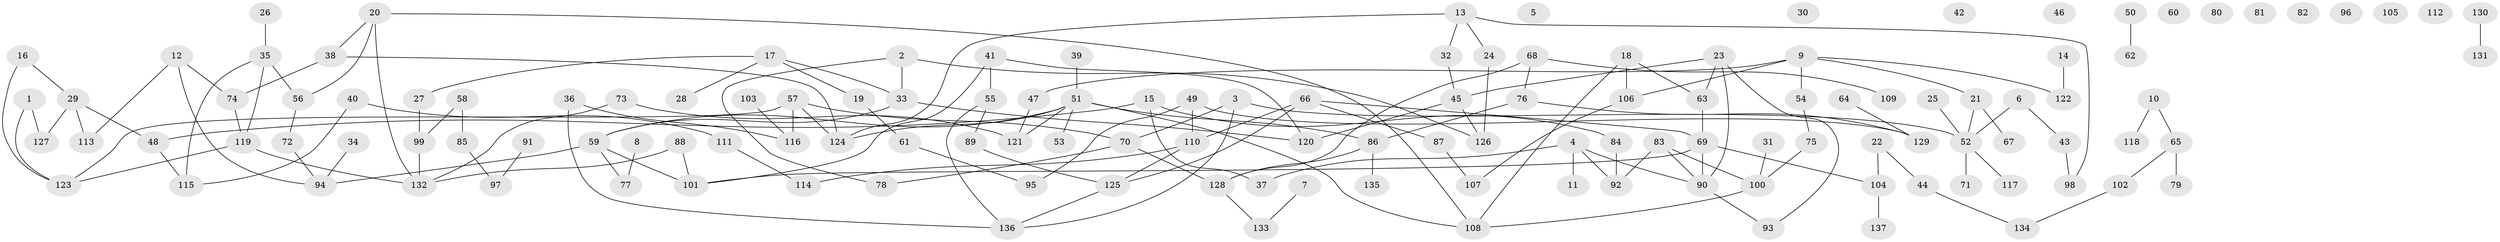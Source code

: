 // Generated by graph-tools (version 1.1) at 2025/13/03/09/25 04:13:05]
// undirected, 137 vertices, 163 edges
graph export_dot {
graph [start="1"]
  node [color=gray90,style=filled];
  1;
  2;
  3;
  4;
  5;
  6;
  7;
  8;
  9;
  10;
  11;
  12;
  13;
  14;
  15;
  16;
  17;
  18;
  19;
  20;
  21;
  22;
  23;
  24;
  25;
  26;
  27;
  28;
  29;
  30;
  31;
  32;
  33;
  34;
  35;
  36;
  37;
  38;
  39;
  40;
  41;
  42;
  43;
  44;
  45;
  46;
  47;
  48;
  49;
  50;
  51;
  52;
  53;
  54;
  55;
  56;
  57;
  58;
  59;
  60;
  61;
  62;
  63;
  64;
  65;
  66;
  67;
  68;
  69;
  70;
  71;
  72;
  73;
  74;
  75;
  76;
  77;
  78;
  79;
  80;
  81;
  82;
  83;
  84;
  85;
  86;
  87;
  88;
  89;
  90;
  91;
  92;
  93;
  94;
  95;
  96;
  97;
  98;
  99;
  100;
  101;
  102;
  103;
  104;
  105;
  106;
  107;
  108;
  109;
  110;
  111;
  112;
  113;
  114;
  115;
  116;
  117;
  118;
  119;
  120;
  121;
  122;
  123;
  124;
  125;
  126;
  127;
  128;
  129;
  130;
  131;
  132;
  133;
  134;
  135;
  136;
  137;
  1 -- 123;
  1 -- 127;
  2 -- 33;
  2 -- 78;
  2 -- 126;
  3 -- 52;
  3 -- 70;
  3 -- 136;
  4 -- 11;
  4 -- 37;
  4 -- 90;
  4 -- 92;
  6 -- 43;
  6 -- 52;
  7 -- 133;
  8 -- 77;
  9 -- 21;
  9 -- 47;
  9 -- 54;
  9 -- 106;
  9 -- 122;
  10 -- 65;
  10 -- 118;
  12 -- 74;
  12 -- 94;
  12 -- 113;
  13 -- 24;
  13 -- 32;
  13 -- 98;
  13 -- 124;
  14 -- 122;
  15 -- 37;
  15 -- 48;
  15 -- 84;
  16 -- 29;
  16 -- 123;
  17 -- 19;
  17 -- 27;
  17 -- 28;
  17 -- 33;
  18 -- 63;
  18 -- 106;
  18 -- 108;
  19 -- 61;
  20 -- 38;
  20 -- 56;
  20 -- 108;
  20 -- 132;
  21 -- 52;
  21 -- 67;
  22 -- 44;
  22 -- 104;
  23 -- 45;
  23 -- 63;
  23 -- 90;
  23 -- 93;
  24 -- 126;
  25 -- 52;
  26 -- 35;
  27 -- 99;
  29 -- 48;
  29 -- 113;
  29 -- 127;
  31 -- 100;
  32 -- 45;
  33 -- 59;
  33 -- 120;
  34 -- 94;
  35 -- 56;
  35 -- 115;
  35 -- 119;
  36 -- 116;
  36 -- 136;
  38 -- 74;
  38 -- 124;
  39 -- 51;
  40 -- 111;
  40 -- 115;
  41 -- 55;
  41 -- 101;
  41 -- 120;
  43 -- 98;
  44 -- 134;
  45 -- 120;
  45 -- 126;
  47 -- 121;
  48 -- 115;
  49 -- 95;
  49 -- 110;
  49 -- 129;
  50 -- 62;
  51 -- 53;
  51 -- 59;
  51 -- 86;
  51 -- 108;
  51 -- 121;
  51 -- 124;
  52 -- 71;
  52 -- 117;
  54 -- 75;
  55 -- 89;
  55 -- 136;
  56 -- 72;
  57 -- 70;
  57 -- 116;
  57 -- 123;
  57 -- 124;
  58 -- 85;
  58 -- 99;
  59 -- 77;
  59 -- 94;
  59 -- 101;
  61 -- 95;
  63 -- 69;
  64 -- 129;
  65 -- 79;
  65 -- 102;
  66 -- 69;
  66 -- 87;
  66 -- 110;
  66 -- 125;
  68 -- 76;
  68 -- 109;
  68 -- 128;
  69 -- 90;
  69 -- 101;
  69 -- 104;
  70 -- 78;
  70 -- 128;
  72 -- 94;
  73 -- 121;
  73 -- 132;
  74 -- 119;
  75 -- 100;
  76 -- 86;
  76 -- 129;
  83 -- 90;
  83 -- 92;
  83 -- 100;
  84 -- 92;
  85 -- 97;
  86 -- 128;
  86 -- 135;
  87 -- 107;
  88 -- 101;
  88 -- 132;
  89 -- 125;
  90 -- 93;
  91 -- 97;
  99 -- 132;
  100 -- 108;
  102 -- 134;
  103 -- 116;
  104 -- 137;
  106 -- 107;
  110 -- 114;
  110 -- 125;
  111 -- 114;
  119 -- 123;
  119 -- 132;
  125 -- 136;
  128 -- 133;
  130 -- 131;
}
